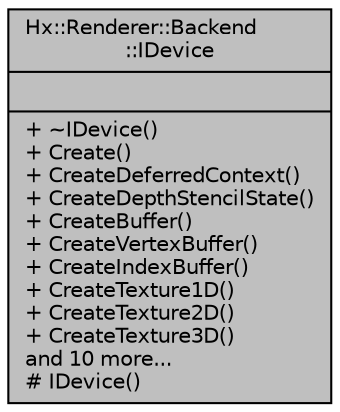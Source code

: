 digraph "Hx::Renderer::Backend::IDevice"
{
  edge [fontname="Helvetica",fontsize="10",labelfontname="Helvetica",labelfontsize="10"];
  node [fontname="Helvetica",fontsize="10",shape=record];
  Node1 [label="{Hx::Renderer::Backend\l::IDevice\n||+ ~IDevice()\l+ Create()\l+ CreateDeferredContext()\l+ CreateDepthStencilState()\l+ CreateBuffer()\l+ CreateVertexBuffer()\l+ CreateIndexBuffer()\l+ CreateTexture1D()\l+ CreateTexture2D()\l+ CreateTexture3D()\land 10 more...\l# IDevice()\l}",height=0.2,width=0.4,color="black", fillcolor="grey75", style="filled", fontcolor="black"];
}
